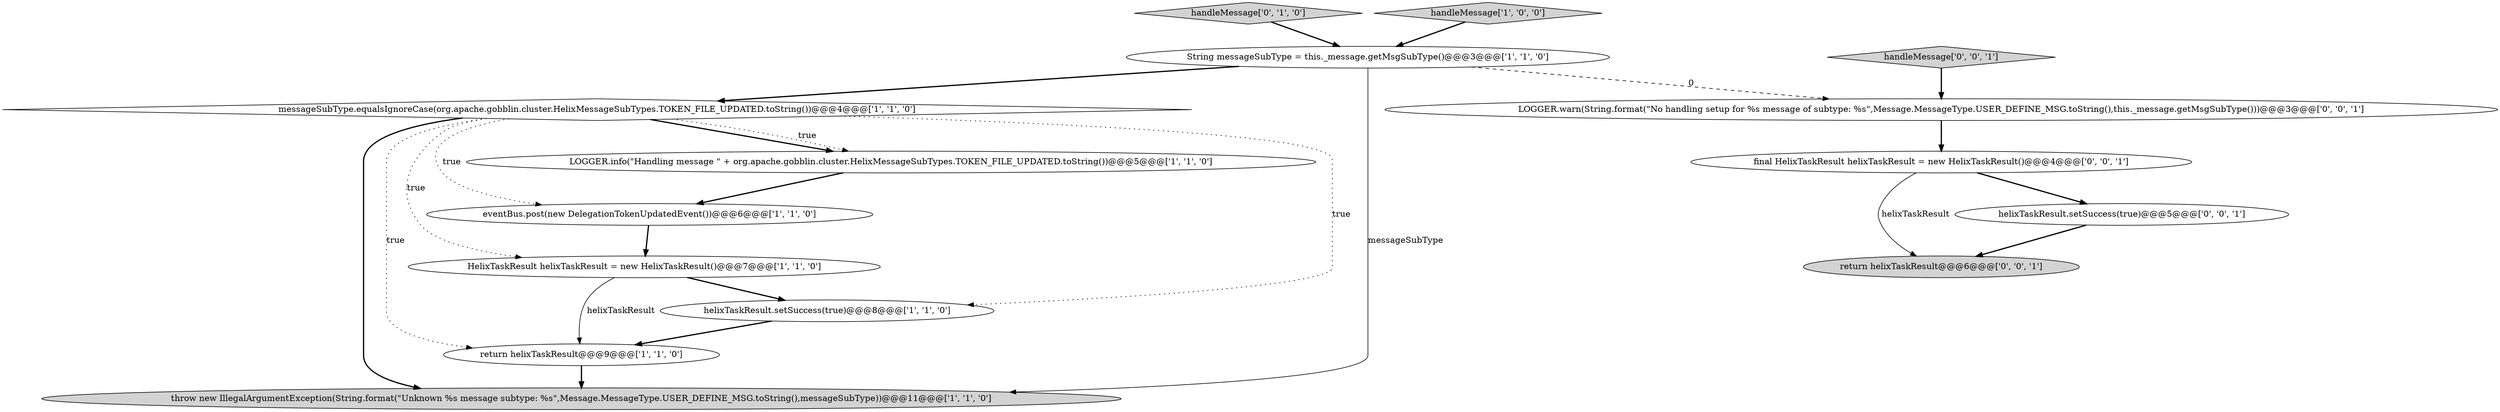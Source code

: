 digraph {
2 [style = filled, label = "messageSubType.equalsIgnoreCase(org.apache.gobblin.cluster.HelixMessageSubTypes.TOKEN_FILE_UPDATED.toString())@@@4@@@['1', '1', '0']", fillcolor = white, shape = diamond image = "AAA0AAABBB1BBB"];
14 [style = filled, label = "LOGGER.warn(String.format(\"No handling setup for %s message of subtype: %s\",Message.MessageType.USER_DEFINE_MSG.toString(),this._message.getMsgSubType()))@@@3@@@['0', '0', '1']", fillcolor = white, shape = ellipse image = "AAA0AAABBB3BBB"];
0 [style = filled, label = "LOGGER.info(\"Handling message \" + org.apache.gobblin.cluster.HelixMessageSubTypes.TOKEN_FILE_UPDATED.toString())@@@5@@@['1', '1', '0']", fillcolor = white, shape = ellipse image = "AAA0AAABBB1BBB"];
6 [style = filled, label = "throw new IllegalArgumentException(String.format(\"Unknown %s message subtype: %s\",Message.MessageType.USER_DEFINE_MSG.toString(),messageSubType))@@@11@@@['1', '1', '0']", fillcolor = lightgray, shape = ellipse image = "AAA0AAABBB1BBB"];
1 [style = filled, label = "HelixTaskResult helixTaskResult = new HelixTaskResult()@@@7@@@['1', '1', '0']", fillcolor = white, shape = ellipse image = "AAA0AAABBB1BBB"];
3 [style = filled, label = "eventBus.post(new DelegationTokenUpdatedEvent())@@@6@@@['1', '1', '0']", fillcolor = white, shape = ellipse image = "AAA0AAABBB1BBB"];
9 [style = filled, label = "handleMessage['0', '1', '0']", fillcolor = lightgray, shape = diamond image = "AAA0AAABBB2BBB"];
4 [style = filled, label = "handleMessage['1', '0', '0']", fillcolor = lightgray, shape = diamond image = "AAA0AAABBB1BBB"];
5 [style = filled, label = "return helixTaskResult@@@9@@@['1', '1', '0']", fillcolor = white, shape = ellipse image = "AAA0AAABBB1BBB"];
13 [style = filled, label = "return helixTaskResult@@@6@@@['0', '0', '1']", fillcolor = lightgray, shape = ellipse image = "AAA0AAABBB3BBB"];
11 [style = filled, label = "handleMessage['0', '0', '1']", fillcolor = lightgray, shape = diamond image = "AAA0AAABBB3BBB"];
12 [style = filled, label = "final HelixTaskResult helixTaskResult = new HelixTaskResult()@@@4@@@['0', '0', '1']", fillcolor = white, shape = ellipse image = "AAA0AAABBB3BBB"];
7 [style = filled, label = "helixTaskResult.setSuccess(true)@@@8@@@['1', '1', '0']", fillcolor = white, shape = ellipse image = "AAA0AAABBB1BBB"];
8 [style = filled, label = "String messageSubType = this._message.getMsgSubType()@@@3@@@['1', '1', '0']", fillcolor = white, shape = ellipse image = "AAA0AAABBB1BBB"];
10 [style = filled, label = "helixTaskResult.setSuccess(true)@@@5@@@['0', '0', '1']", fillcolor = white, shape = ellipse image = "AAA0AAABBB3BBB"];
8->14 [style = dashed, label="0"];
2->3 [style = dotted, label="true"];
1->5 [style = solid, label="helixTaskResult"];
12->13 [style = solid, label="helixTaskResult"];
2->5 [style = dotted, label="true"];
14->12 [style = bold, label=""];
4->8 [style = bold, label=""];
0->3 [style = bold, label=""];
11->14 [style = bold, label=""];
3->1 [style = bold, label=""];
2->1 [style = dotted, label="true"];
12->10 [style = bold, label=""];
8->6 [style = solid, label="messageSubType"];
8->2 [style = bold, label=""];
10->13 [style = bold, label=""];
2->6 [style = bold, label=""];
7->5 [style = bold, label=""];
2->0 [style = bold, label=""];
2->0 [style = dotted, label="true"];
1->7 [style = bold, label=""];
9->8 [style = bold, label=""];
5->6 [style = bold, label=""];
2->7 [style = dotted, label="true"];
}
